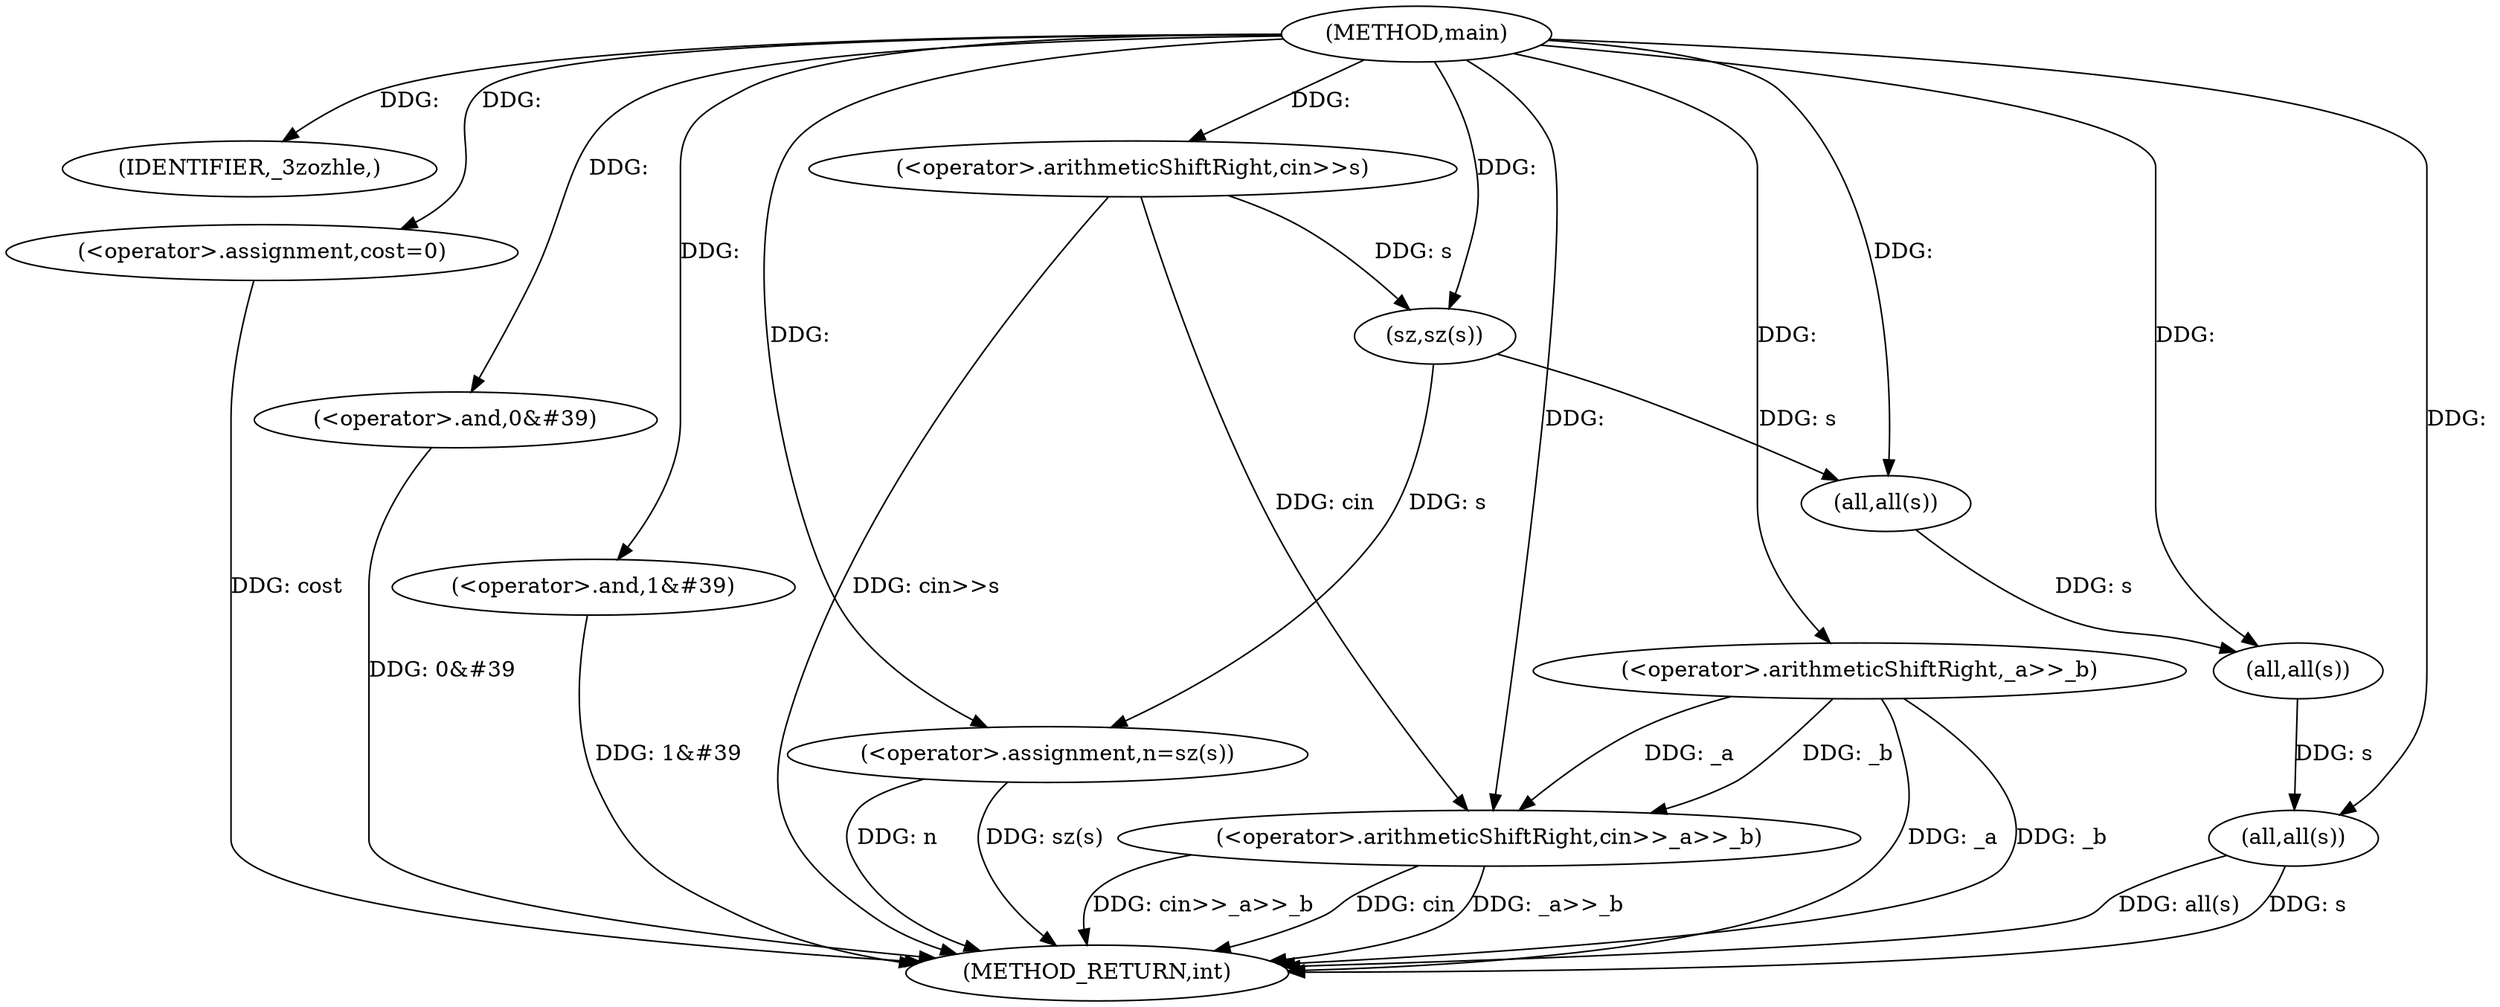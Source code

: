 digraph "main" {  
"1000116" [label = "(METHOD,main)" ]
"1000164" [label = "(METHOD_RETURN,int)" ]
"1000118" [label = "(IDENTIFIER,_3zozhle,)" ]
"1000120" [label = "(<operator>.arithmeticShiftRight,cin>>s)" ]
"1000124" [label = "(<operator>.assignment,n=sz(s))" ]
"1000130" [label = "(<operator>.arithmeticShiftRight,cin>>_a>>_b)" ]
"1000161" [label = "(<operator>.assignment,cost=0)" ]
"1000141" [label = "(<operator>.and,0&#39)" ]
"1000149" [label = "(<operator>.and,1&#39)" ]
"1000126" [label = "(sz,sz(s))" ]
"1000132" [label = "(<operator>.arithmeticShiftRight,_a>>_b)" ]
"1000137" [label = "(all,all(s))" ]
"1000145" [label = "(all,all(s))" ]
"1000153" [label = "(all,all(s))" ]
  "1000120" -> "1000164"  [ label = "DDG: cin>>s"] 
  "1000124" -> "1000164"  [ label = "DDG: n"] 
  "1000124" -> "1000164"  [ label = "DDG: sz(s)"] 
  "1000130" -> "1000164"  [ label = "DDG: cin"] 
  "1000132" -> "1000164"  [ label = "DDG: _a"] 
  "1000132" -> "1000164"  [ label = "DDG: _b"] 
  "1000130" -> "1000164"  [ label = "DDG: _a>>_b"] 
  "1000130" -> "1000164"  [ label = "DDG: cin>>_a>>_b"] 
  "1000141" -> "1000164"  [ label = "DDG: 0&#39"] 
  "1000149" -> "1000164"  [ label = "DDG: 1&#39"] 
  "1000153" -> "1000164"  [ label = "DDG: s"] 
  "1000153" -> "1000164"  [ label = "DDG: all(s)"] 
  "1000161" -> "1000164"  [ label = "DDG: cost"] 
  "1000116" -> "1000118"  [ label = "DDG: "] 
  "1000126" -> "1000124"  [ label = "DDG: s"] 
  "1000116" -> "1000161"  [ label = "DDG: "] 
  "1000116" -> "1000120"  [ label = "DDG: "] 
  "1000116" -> "1000124"  [ label = "DDG: "] 
  "1000120" -> "1000130"  [ label = "DDG: cin"] 
  "1000116" -> "1000130"  [ label = "DDG: "] 
  "1000132" -> "1000130"  [ label = "DDG: _a"] 
  "1000132" -> "1000130"  [ label = "DDG: _b"] 
  "1000120" -> "1000126"  [ label = "DDG: s"] 
  "1000116" -> "1000126"  [ label = "DDG: "] 
  "1000116" -> "1000132"  [ label = "DDG: "] 
  "1000116" -> "1000141"  [ label = "DDG: "] 
  "1000116" -> "1000149"  [ label = "DDG: "] 
  "1000126" -> "1000137"  [ label = "DDG: s"] 
  "1000116" -> "1000137"  [ label = "DDG: "] 
  "1000137" -> "1000145"  [ label = "DDG: s"] 
  "1000116" -> "1000145"  [ label = "DDG: "] 
  "1000145" -> "1000153"  [ label = "DDG: s"] 
  "1000116" -> "1000153"  [ label = "DDG: "] 
}
